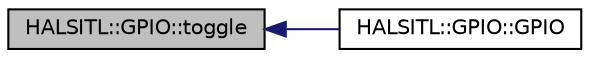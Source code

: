 digraph "HALSITL::GPIO::toggle"
{
 // INTERACTIVE_SVG=YES
  edge [fontname="Helvetica",fontsize="10",labelfontname="Helvetica",labelfontsize="10"];
  node [fontname="Helvetica",fontsize="10",shape=record];
  rankdir="LR";
  Node1 [label="HALSITL::GPIO::toggle",height=0.2,width=0.4,color="black", fillcolor="grey75", style="filled", fontcolor="black"];
  Node1 -> Node2 [dir="back",color="midnightblue",fontsize="10",style="solid",fontname="Helvetica"];
  Node2 [label="HALSITL::GPIO::GPIO",height=0.2,width=0.4,color="black", fillcolor="white", style="filled",URL="$classHALSITL_1_1GPIO.html#a2af3a5bb3bae5f892c1b10084c0b9c3b"];
}
